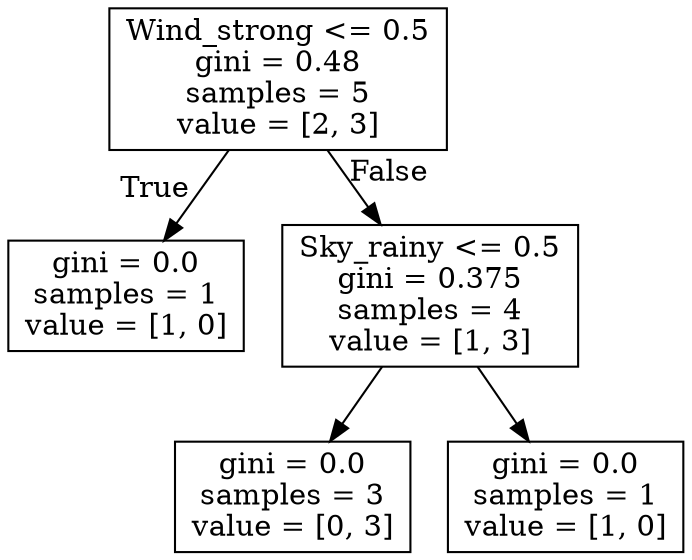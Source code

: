 digraph Tree {
node [shape=box] ;
0 [label="Wind_strong <= 0.5\ngini = 0.48\nsamples = 5\nvalue = [2, 3]"] ;
1 [label="gini = 0.0\nsamples = 1\nvalue = [1, 0]"] ;
0 -> 1 [labeldistance=2.5, labelangle=45, headlabel="True"] ;
2 [label="Sky_rainy <= 0.5\ngini = 0.375\nsamples = 4\nvalue = [1, 3]"] ;
0 -> 2 [labeldistance=2.5, labelangle=-45, headlabel="False"] ;
3 [label="gini = 0.0\nsamples = 3\nvalue = [0, 3]"] ;
2 -> 3 ;
4 [label="gini = 0.0\nsamples = 1\nvalue = [1, 0]"] ;
2 -> 4 ;
}